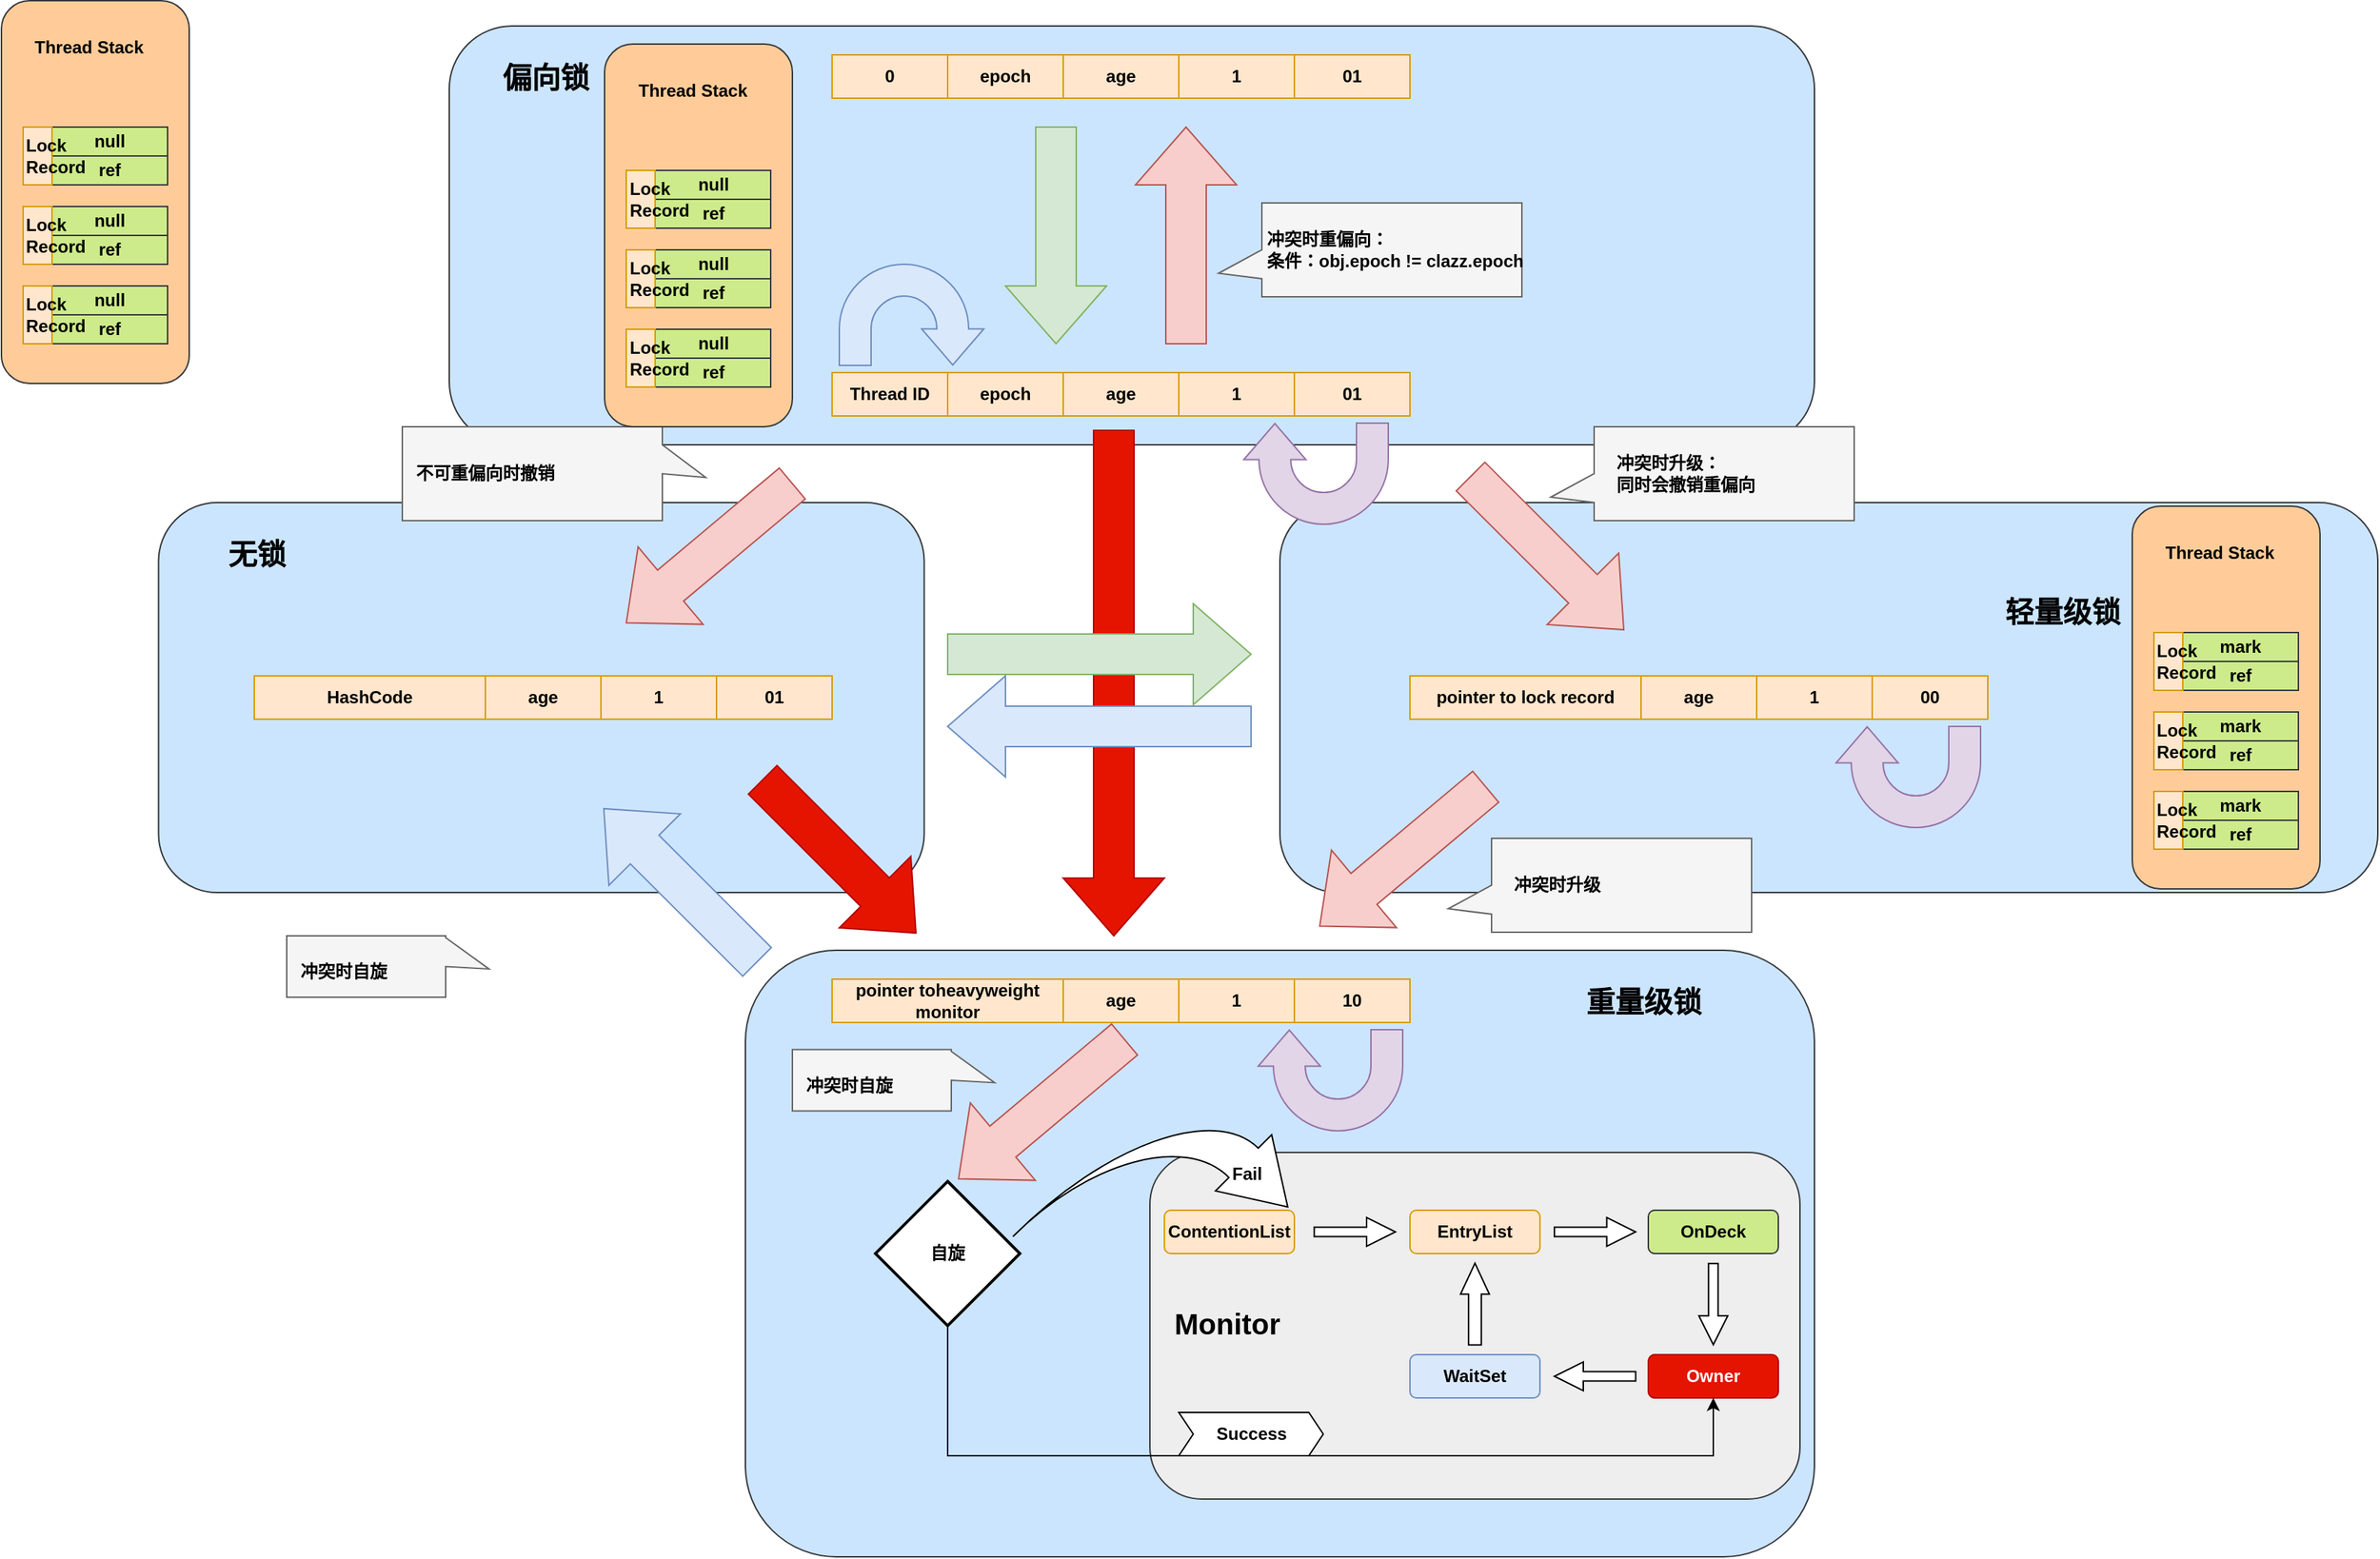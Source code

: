 <mxfile version="23.1.6" type="github">
  <diagram name="Page-1" id="7S4gwP7GIun9LXKWpcFd">
    <mxGraphModel dx="1434" dy="709" grid="1" gridSize="10" guides="1" tooltips="1" connect="1" arrows="1" fold="1" page="1" pageScale="1" pageWidth="1920" pageHeight="1200" math="0" shadow="0">
      <root>
        <mxCell id="0" />
        <mxCell id="1" parent="0" />
        <mxCell id="C1kWJ3NmRA7zD0mvkder-167" value="" style="rounded=1;whiteSpace=wrap;html=1;fillColor=#cce5ff;strokeColor=#36393d;" vertex="1" parent="1">
          <mxGeometry x="383.75" y="350" width="530" height="270" as="geometry" />
        </mxCell>
        <mxCell id="C1kWJ3NmRA7zD0mvkder-143" value="" style="rounded=1;whiteSpace=wrap;html=1;fillColor=#cce5ff;strokeColor=#36393d;" vertex="1" parent="1">
          <mxGeometry x="790" y="660" width="740" height="420" as="geometry" />
        </mxCell>
        <mxCell id="C1kWJ3NmRA7zD0mvkder-97" value="" style="rounded=1;whiteSpace=wrap;html=1;fillColor=#cce5ff;strokeColor=#36393d;" vertex="1" parent="1">
          <mxGeometry x="1160" y="350" width="760" height="270" as="geometry" />
        </mxCell>
        <mxCell id="C1kWJ3NmRA7zD0mvkder-92" value="" style="rounded=1;whiteSpace=wrap;html=1;fillColor=#cce5ff;strokeColor=#36393d;" vertex="1" parent="1">
          <mxGeometry x="585" y="20" width="945" height="290" as="geometry" />
        </mxCell>
        <mxCell id="C1kWJ3NmRA7zD0mvkder-2" value="0" style="rounded=0;whiteSpace=wrap;html=1;fillColor=#ffe6cc;strokeColor=#d79b00;fontStyle=1" vertex="1" parent="1">
          <mxGeometry x="850" y="40" width="80" height="30" as="geometry" />
        </mxCell>
        <mxCell id="C1kWJ3NmRA7zD0mvkder-3" value="epoch" style="rounded=0;whiteSpace=wrap;html=1;fillColor=#ffe6cc;strokeColor=#d79b00;fontStyle=1" vertex="1" parent="1">
          <mxGeometry x="930" y="40" width="80" height="30" as="geometry" />
        </mxCell>
        <mxCell id="C1kWJ3NmRA7zD0mvkder-4" value="01" style="rounded=0;whiteSpace=wrap;html=1;fillColor=#ffe6cc;strokeColor=#d79b00;fontStyle=1" vertex="1" parent="1">
          <mxGeometry x="1170" y="40" width="80" height="30" as="geometry" />
        </mxCell>
        <mxCell id="C1kWJ3NmRA7zD0mvkder-5" value="1" style="rounded=0;whiteSpace=wrap;html=1;fillColor=#ffe6cc;strokeColor=#d79b00;fontStyle=1" vertex="1" parent="1">
          <mxGeometry x="1090" y="40" width="80" height="30" as="geometry" />
        </mxCell>
        <mxCell id="C1kWJ3NmRA7zD0mvkder-6" value="age" style="rounded=0;whiteSpace=wrap;html=1;fillColor=#ffe6cc;strokeColor=#d79b00;fontStyle=1" vertex="1" parent="1">
          <mxGeometry x="1010" y="40" width="80" height="30" as="geometry" />
        </mxCell>
        <mxCell id="C1kWJ3NmRA7zD0mvkder-26" value="" style="html=1;shadow=0;dashed=0;align=center;verticalAlign=middle;shape=mxgraph.arrows2.arrow;dy=0.6;dx=40;direction=south;notch=0;fillColor=#d5e8d4;strokeColor=#82b366;" vertex="1" parent="1">
          <mxGeometry x="970" y="90" width="70" height="150" as="geometry" />
        </mxCell>
        <mxCell id="C1kWJ3NmRA7zD0mvkder-36" value="Thread ID" style="rounded=0;whiteSpace=wrap;html=1;fillColor=#ffe6cc;strokeColor=#d79b00;fontStyle=1" vertex="1" parent="1">
          <mxGeometry x="850" y="260" width="80" height="30" as="geometry" />
        </mxCell>
        <mxCell id="C1kWJ3NmRA7zD0mvkder-37" value="epoch" style="rounded=0;whiteSpace=wrap;html=1;fillColor=#ffe6cc;strokeColor=#d79b00;fontStyle=1" vertex="1" parent="1">
          <mxGeometry x="930" y="260" width="80" height="30" as="geometry" />
        </mxCell>
        <mxCell id="C1kWJ3NmRA7zD0mvkder-38" value="01" style="rounded=0;whiteSpace=wrap;html=1;fillColor=#ffe6cc;strokeColor=#d79b00;fontStyle=1" vertex="1" parent="1">
          <mxGeometry x="1170" y="260" width="80" height="30" as="geometry" />
        </mxCell>
        <mxCell id="C1kWJ3NmRA7zD0mvkder-39" value="1" style="rounded=0;whiteSpace=wrap;html=1;fillColor=#ffe6cc;strokeColor=#d79b00;fontStyle=1" vertex="1" parent="1">
          <mxGeometry x="1090" y="260" width="80" height="30" as="geometry" />
        </mxCell>
        <mxCell id="C1kWJ3NmRA7zD0mvkder-40" value="age" style="rounded=0;whiteSpace=wrap;html=1;fillColor=#ffe6cc;strokeColor=#d79b00;fontStyle=1" vertex="1" parent="1">
          <mxGeometry x="1010" y="260" width="80" height="30" as="geometry" />
        </mxCell>
        <mxCell id="C1kWJ3NmRA7zD0mvkder-42" value="" style="html=1;shadow=0;dashed=0;align=center;verticalAlign=middle;shape=mxgraph.arrows2.arrow;dy=0.6;dx=40;direction=south;notch=0;rotation=-180;fillColor=#f8cecc;strokeColor=#b85450;" vertex="1" parent="1">
          <mxGeometry x="1060" y="90" width="70" height="150" as="geometry" />
        </mxCell>
        <mxCell id="C1kWJ3NmRA7zD0mvkder-43" value="HashCode" style="rounded=0;whiteSpace=wrap;html=1;fillColor=#ffe6cc;strokeColor=#d79b00;fontStyle=1" vertex="1" parent="1">
          <mxGeometry x="450" y="470" width="160" height="30" as="geometry" />
        </mxCell>
        <mxCell id="C1kWJ3NmRA7zD0mvkder-45" value="01" style="rounded=0;whiteSpace=wrap;html=1;fillColor=#ffe6cc;strokeColor=#d79b00;fontStyle=1" vertex="1" parent="1">
          <mxGeometry x="770" y="470" width="80" height="30" as="geometry" />
        </mxCell>
        <mxCell id="C1kWJ3NmRA7zD0mvkder-46" value="1" style="rounded=0;whiteSpace=wrap;html=1;fillColor=#ffe6cc;strokeColor=#d79b00;fontStyle=1" vertex="1" parent="1">
          <mxGeometry x="690" y="470" width="80" height="30" as="geometry" />
        </mxCell>
        <mxCell id="C1kWJ3NmRA7zD0mvkder-47" value="age" style="rounded=0;whiteSpace=wrap;html=1;fillColor=#ffe6cc;strokeColor=#d79b00;fontStyle=1" vertex="1" parent="1">
          <mxGeometry x="610" y="470" width="80" height="30" as="geometry" />
        </mxCell>
        <mxCell id="C1kWJ3NmRA7zD0mvkder-48" value="pointer to lock record" style="rounded=0;whiteSpace=wrap;html=1;fillColor=#ffe6cc;strokeColor=#d79b00;fontStyle=1" vertex="1" parent="1">
          <mxGeometry x="1250" y="470" width="160" height="30" as="geometry" />
        </mxCell>
        <mxCell id="C1kWJ3NmRA7zD0mvkder-50" value="00" style="rounded=0;whiteSpace=wrap;html=1;fillColor=#ffe6cc;strokeColor=#d79b00;fontStyle=1" vertex="1" parent="1">
          <mxGeometry x="1570" y="470" width="80" height="30" as="geometry" />
        </mxCell>
        <mxCell id="C1kWJ3NmRA7zD0mvkder-51" value="1" style="rounded=0;whiteSpace=wrap;html=1;fillColor=#ffe6cc;strokeColor=#d79b00;fontStyle=1" vertex="1" parent="1">
          <mxGeometry x="1490" y="470" width="80" height="30" as="geometry" />
        </mxCell>
        <mxCell id="C1kWJ3NmRA7zD0mvkder-52" value="age" style="rounded=0;whiteSpace=wrap;html=1;fillColor=#ffe6cc;strokeColor=#d79b00;fontStyle=1" vertex="1" parent="1">
          <mxGeometry x="1410" y="470" width="80" height="30" as="geometry" />
        </mxCell>
        <mxCell id="C1kWJ3NmRA7zD0mvkder-53" value="" style="html=1;shadow=0;dashed=0;align=center;verticalAlign=middle;shape=mxgraph.arrows2.arrow;dy=0.6;dx=40;direction=south;notch=0;rotation=50;fillColor=#f8cecc;strokeColor=#b85450;" vertex="1" parent="1">
          <mxGeometry x="730" y="310" width="70" height="150" as="geometry" />
        </mxCell>
        <mxCell id="C1kWJ3NmRA7zD0mvkder-64" value="" style="html=1;shadow=0;dashed=0;align=center;verticalAlign=middle;shape=mxgraph.arrows2.arrow;dy=0.6;dx=40;direction=south;notch=0;rotation=-45;fillColor=#f8cecc;strokeColor=#b85450;" vertex="1" parent="1">
          <mxGeometry x="1310" y="310" width="70" height="150" as="geometry" />
        </mxCell>
        <mxCell id="C1kWJ3NmRA7zD0mvkder-65" value="pointer toheavyweight monitor" style="rounded=0;whiteSpace=wrap;html=1;fillColor=#ffe6cc;strokeColor=#d79b00;fontStyle=1" vertex="1" parent="1">
          <mxGeometry x="850" y="680" width="160" height="30" as="geometry" />
        </mxCell>
        <mxCell id="C1kWJ3NmRA7zD0mvkder-66" value="10" style="rounded=0;whiteSpace=wrap;html=1;fillColor=#ffe6cc;strokeColor=#d79b00;fontStyle=1" vertex="1" parent="1">
          <mxGeometry x="1170" y="680" width="80" height="30" as="geometry" />
        </mxCell>
        <mxCell id="C1kWJ3NmRA7zD0mvkder-67" value="1" style="rounded=0;whiteSpace=wrap;html=1;fillColor=#ffe6cc;strokeColor=#d79b00;fontStyle=1" vertex="1" parent="1">
          <mxGeometry x="1090" y="680" width="80" height="30" as="geometry" />
        </mxCell>
        <mxCell id="C1kWJ3NmRA7zD0mvkder-68" value="age" style="rounded=0;whiteSpace=wrap;html=1;fillColor=#ffe6cc;strokeColor=#d79b00;fontStyle=1" vertex="1" parent="1">
          <mxGeometry x="1010" y="680" width="80" height="30" as="geometry" />
        </mxCell>
        <mxCell id="C1kWJ3NmRA7zD0mvkder-69" value="" style="html=1;shadow=0;dashed=0;align=center;verticalAlign=middle;shape=mxgraph.arrows2.arrow;dy=0.6;dx=40;direction=south;notch=0;rotation=50;fillColor=#f8cecc;strokeColor=#b85450;" vertex="1" parent="1">
          <mxGeometry x="1210" y="520" width="70" height="150" as="geometry" />
        </mxCell>
        <mxCell id="C1kWJ3NmRA7zD0mvkder-70" value="" style="html=1;shadow=0;dashed=0;align=center;verticalAlign=middle;shape=mxgraph.arrows2.arrow;dy=0.6;dx=40;direction=south;notch=0;rotation=-45;fillColor=#e51400;fontColor=#ffffff;strokeColor=#B20000;" vertex="1" parent="1">
          <mxGeometry x="820" y="520" width="70" height="150" as="geometry" />
        </mxCell>
        <mxCell id="C1kWJ3NmRA7zD0mvkder-73" value="" style="html=1;shadow=0;dashed=0;align=center;verticalAlign=middle;shape=mxgraph.arrows2.uTurnArrow;dy=11;arrowHead=43;dx2=25;rotation=-90;fillColor=#e1d5e7;strokeColor=#9673a6;" vertex="1" parent="1">
          <mxGeometry x="1150" y="280" width="70" height="100" as="geometry" />
        </mxCell>
        <mxCell id="C1kWJ3NmRA7zD0mvkder-74" value="" style="html=1;shadow=0;dashed=0;align=center;verticalAlign=middle;shape=mxgraph.arrows2.uTurnArrow;dy=11;arrowHead=43;dx2=25;rotation=-90;fillColor=#e1d5e7;strokeColor=#9673a6;" vertex="1" parent="1">
          <mxGeometry x="1560" y="490" width="70" height="100" as="geometry" />
        </mxCell>
        <mxCell id="C1kWJ3NmRA7zD0mvkder-75" value="" style="html=1;shadow=0;dashed=0;align=center;verticalAlign=middle;shape=mxgraph.arrows2.uTurnArrow;dy=11;arrowHead=43;dx2=25;rotation=-90;fillColor=#e1d5e7;strokeColor=#9673a6;" vertex="1" parent="1">
          <mxGeometry x="1160" y="700" width="70" height="100" as="geometry" />
        </mxCell>
        <mxCell id="C1kWJ3NmRA7zD0mvkder-76" value="" style="html=1;shadow=0;dashed=0;align=center;verticalAlign=middle;shape=mxgraph.arrows2.arrow;dy=0.6;dx=40;direction=south;notch=0;rotation=135;fillColor=#dae8fc;strokeColor=#6c8ebf;" vertex="1" parent="1">
          <mxGeometry x="710" y="540" width="70" height="150" as="geometry" />
        </mxCell>
        <mxCell id="C1kWJ3NmRA7zD0mvkder-80" value="" style="html=1;shadow=0;dashed=0;align=center;verticalAlign=middle;shape=mxgraph.arrows2.arrow;dy=0.6;dx=40;direction=south;notch=0;fillColor=#e51400;fontColor=#ffffff;strokeColor=#B20000;" vertex="1" parent="1">
          <mxGeometry x="1010" y="300" width="70" height="350" as="geometry" />
        </mxCell>
        <mxCell id="C1kWJ3NmRA7zD0mvkder-78" value="" style="html=1;shadow=0;dashed=0;align=center;verticalAlign=middle;shape=mxgraph.arrows2.arrow;dy=0.6;dx=40;direction=south;notch=0;rotation=-90;fillColor=#d5e8d4;strokeColor=#82b366;" vertex="1" parent="1">
          <mxGeometry x="1000" y="350" width="70" height="210" as="geometry" />
        </mxCell>
        <mxCell id="C1kWJ3NmRA7zD0mvkder-72" value="" style="html=1;shadow=0;dashed=0;align=center;verticalAlign=middle;shape=mxgraph.arrows2.arrow;dy=0.6;dx=40;direction=south;notch=0;rotation=90;fillColor=#dae8fc;strokeColor=#6c8ebf;" vertex="1" parent="1">
          <mxGeometry x="1000" y="400" width="70" height="210" as="geometry" />
        </mxCell>
        <mxCell id="C1kWJ3NmRA7zD0mvkder-84" value="" style="shape=callout;whiteSpace=wrap;html=1;perimeter=calloutPerimeter;position2=0.75;rotation=90;fillColor=#f5f5f5;fontColor=#333333;strokeColor=#666666;" vertex="1" parent="1">
          <mxGeometry x="1190" y="70" width="65" height="210" as="geometry" />
        </mxCell>
        <mxCell id="C1kWJ3NmRA7zD0mvkder-85" value="冲突时重偏向：&lt;br&gt;条件：obj.epoch != clazz.epoch" style="text;strokeColor=none;align=left;fillColor=none;html=1;verticalAlign=middle;whiteSpace=wrap;rounded=0;fontStyle=1" vertex="1" parent="1">
          <mxGeometry x="1149" y="160" width="180" height="30" as="geometry" />
        </mxCell>
        <mxCell id="C1kWJ3NmRA7zD0mvkder-86" value="" style="shape=callout;whiteSpace=wrap;html=1;perimeter=calloutPerimeter;position2=0.75;rotation=90;fillColor=#f5f5f5;fontColor=#333333;strokeColor=#666666;" vertex="1" parent="1">
          <mxGeometry x="1420" y="225" width="65" height="210" as="geometry" />
        </mxCell>
        <mxCell id="C1kWJ3NmRA7zD0mvkder-87" value="冲突时升级：&lt;div&gt;同时会撤销重偏向&lt;br&gt;&lt;/div&gt;" style="text;strokeColor=none;align=left;fillColor=none;html=1;verticalAlign=middle;whiteSpace=wrap;rounded=0;fontStyle=1" vertex="1" parent="1">
          <mxGeometry x="1391" y="315" width="160" height="30" as="geometry" />
        </mxCell>
        <mxCell id="C1kWJ3NmRA7zD0mvkder-88" value="" style="shape=callout;whiteSpace=wrap;html=1;perimeter=calloutPerimeter;position2=0.46;rotation=-90;fillColor=#f5f5f5;fontColor=#333333;strokeColor=#666666;" vertex="1" parent="1">
          <mxGeometry x="625" y="225" width="65" height="210" as="geometry" />
        </mxCell>
        <mxCell id="C1kWJ3NmRA7zD0mvkder-89" value="不可重偏向时撤销" style="text;strokeColor=none;align=left;fillColor=none;html=1;verticalAlign=middle;whiteSpace=wrap;rounded=0;fontStyle=1" vertex="1" parent="1">
          <mxGeometry x="560" y="315" width="160" height="30" as="geometry" />
        </mxCell>
        <mxCell id="C1kWJ3NmRA7zD0mvkder-90" value="" style="shape=callout;whiteSpace=wrap;html=1;perimeter=calloutPerimeter;position2=0.75;rotation=90;fillColor=#f5f5f5;fontColor=#333333;strokeColor=#666666;" vertex="1" parent="1">
          <mxGeometry x="1349" y="510" width="65" height="210" as="geometry" />
        </mxCell>
        <mxCell id="C1kWJ3NmRA7zD0mvkder-91" value="冲突时升级" style="text;strokeColor=none;align=left;fillColor=none;html=1;verticalAlign=middle;whiteSpace=wrap;rounded=0;fontStyle=1" vertex="1" parent="1">
          <mxGeometry x="1320" y="600" width="160" height="30" as="geometry" />
        </mxCell>
        <mxCell id="C1kWJ3NmRA7zD0mvkder-96" value="&lt;font style=&quot;font-size: 20px;&quot;&gt;偏向锁&lt;br&gt;&lt;/font&gt;" style="text;strokeColor=none;align=left;fillColor=none;html=1;verticalAlign=middle;whiteSpace=wrap;rounded=0;fontStyle=1" vertex="1" parent="1">
          <mxGeometry x="620" y="40" width="90" height="30" as="geometry" />
        </mxCell>
        <mxCell id="C1kWJ3NmRA7zD0mvkder-98" value="" style="rounded=1;whiteSpace=wrap;html=1;rotation=90;fillColor=#ffcc99;strokeColor=#36393d;" vertex="1" parent="1">
          <mxGeometry x="207.5" y="70" width="265" height="130" as="geometry" />
        </mxCell>
        <mxCell id="C1kWJ3NmRA7zD0mvkder-94" value="null" style="rounded=0;whiteSpace=wrap;html=1;fillColor=#cdeb8b;strokeColor=#36393d;fontStyle=1" vertex="1" parent="1">
          <mxGeometry x="310" y="90" width="80" height="20" as="geometry" />
        </mxCell>
        <mxCell id="C1kWJ3NmRA7zD0mvkder-95" value="ref" style="rounded=0;whiteSpace=wrap;html=1;fillColor=#cdeb8b;strokeColor=#36393d;fontStyle=1" vertex="1" parent="1">
          <mxGeometry x="310" y="110" width="80" height="20" as="geometry" />
        </mxCell>
        <mxCell id="C1kWJ3NmRA7zD0mvkder-99" value="null" style="rounded=0;whiteSpace=wrap;html=1;fillColor=#cdeb8b;strokeColor=#36393d;fontStyle=1" vertex="1" parent="1">
          <mxGeometry x="310" y="145" width="80" height="20" as="geometry" />
        </mxCell>
        <mxCell id="C1kWJ3NmRA7zD0mvkder-100" value="ref" style="rounded=0;whiteSpace=wrap;html=1;fillColor=#cdeb8b;strokeColor=#36393d;fontStyle=1" vertex="1" parent="1">
          <mxGeometry x="310" y="165" width="80" height="20" as="geometry" />
        </mxCell>
        <mxCell id="C1kWJ3NmRA7zD0mvkder-101" value="null" style="rounded=0;whiteSpace=wrap;html=1;fillColor=#cdeb8b;strokeColor=#36393d;fontStyle=1" vertex="1" parent="1">
          <mxGeometry x="310" y="200" width="80" height="20" as="geometry" />
        </mxCell>
        <mxCell id="C1kWJ3NmRA7zD0mvkder-102" value="ref" style="rounded=0;whiteSpace=wrap;html=1;fillColor=#cdeb8b;strokeColor=#36393d;fontStyle=1" vertex="1" parent="1">
          <mxGeometry x="310" y="220" width="80" height="20" as="geometry" />
        </mxCell>
        <mxCell id="C1kWJ3NmRA7zD0mvkder-104" value="Thread Stack" style="text;strokeColor=none;align=left;fillColor=none;html=1;verticalAlign=middle;whiteSpace=wrap;rounded=0;fontStyle=1" vertex="1" parent="1">
          <mxGeometry x="296.25" y="20" width="87.5" height="30" as="geometry" />
        </mxCell>
        <mxCell id="C1kWJ3NmRA7zD0mvkder-106" value="Lock Record" style="text;strokeColor=#d79b00;align=left;fillColor=#ffe6cc;html=1;verticalAlign=middle;whiteSpace=wrap;rounded=0;fontStyle=1" vertex="1" parent="1">
          <mxGeometry x="290" y="90" width="20" height="40" as="geometry" />
        </mxCell>
        <mxCell id="C1kWJ3NmRA7zD0mvkder-108" value="Lock Record" style="text;strokeColor=#d79b00;align=left;fillColor=#ffe6cc;html=1;verticalAlign=middle;whiteSpace=wrap;rounded=0;fontStyle=1" vertex="1" parent="1">
          <mxGeometry x="290" y="145" width="20" height="40" as="geometry" />
        </mxCell>
        <mxCell id="C1kWJ3NmRA7zD0mvkder-109" value="Lock Record" style="text;strokeColor=#d79b00;align=left;fillColor=#ffe6cc;html=1;verticalAlign=middle;whiteSpace=wrap;rounded=0;fontStyle=1" vertex="1" parent="1">
          <mxGeometry x="290" y="200" width="20" height="40" as="geometry" />
        </mxCell>
        <mxCell id="C1kWJ3NmRA7zD0mvkder-120" value="" style="rounded=1;whiteSpace=wrap;html=1;rotation=90;fillColor=#ffcc99;strokeColor=#36393d;" vertex="1" parent="1">
          <mxGeometry x="625" y="100" width="265" height="130" as="geometry" />
        </mxCell>
        <mxCell id="C1kWJ3NmRA7zD0mvkder-121" value="null" style="rounded=0;whiteSpace=wrap;html=1;fillColor=#cdeb8b;strokeColor=#36393d;fontStyle=1" vertex="1" parent="1">
          <mxGeometry x="727.5" y="120" width="80" height="20" as="geometry" />
        </mxCell>
        <mxCell id="C1kWJ3NmRA7zD0mvkder-122" value="ref" style="rounded=0;whiteSpace=wrap;html=1;fillColor=#cdeb8b;strokeColor=#36393d;fontStyle=1" vertex="1" parent="1">
          <mxGeometry x="727.5" y="140" width="80" height="20" as="geometry" />
        </mxCell>
        <mxCell id="C1kWJ3NmRA7zD0mvkder-123" value="null" style="rounded=0;whiteSpace=wrap;html=1;fillColor=#cdeb8b;strokeColor=#36393d;fontStyle=1" vertex="1" parent="1">
          <mxGeometry x="727.5" y="175" width="80" height="20" as="geometry" />
        </mxCell>
        <mxCell id="C1kWJ3NmRA7zD0mvkder-124" value="ref" style="rounded=0;whiteSpace=wrap;html=1;fillColor=#cdeb8b;strokeColor=#36393d;fontStyle=1" vertex="1" parent="1">
          <mxGeometry x="727.5" y="195" width="80" height="20" as="geometry" />
        </mxCell>
        <mxCell id="C1kWJ3NmRA7zD0mvkder-125" value="null" style="rounded=0;whiteSpace=wrap;html=1;fillColor=#cdeb8b;strokeColor=#36393d;fontStyle=1" vertex="1" parent="1">
          <mxGeometry x="727.5" y="230" width="80" height="20" as="geometry" />
        </mxCell>
        <mxCell id="C1kWJ3NmRA7zD0mvkder-126" value="ref" style="rounded=0;whiteSpace=wrap;html=1;fillColor=#cdeb8b;strokeColor=#36393d;fontStyle=1" vertex="1" parent="1">
          <mxGeometry x="727.5" y="250" width="80" height="20" as="geometry" />
        </mxCell>
        <mxCell id="C1kWJ3NmRA7zD0mvkder-127" value="Thread Stack" style="text;strokeColor=none;align=left;fillColor=none;html=1;verticalAlign=middle;whiteSpace=wrap;rounded=0;fontStyle=1" vertex="1" parent="1">
          <mxGeometry x="713.75" y="50" width="87.5" height="30" as="geometry" />
        </mxCell>
        <mxCell id="C1kWJ3NmRA7zD0mvkder-128" value="Lock Record" style="text;strokeColor=#d79b00;align=left;fillColor=#ffe6cc;html=1;verticalAlign=middle;whiteSpace=wrap;rounded=0;fontStyle=1" vertex="1" parent="1">
          <mxGeometry x="707.5" y="120" width="20" height="40" as="geometry" />
        </mxCell>
        <mxCell id="C1kWJ3NmRA7zD0mvkder-129" value="Lock Record" style="text;strokeColor=#d79b00;align=left;fillColor=#ffe6cc;html=1;verticalAlign=middle;whiteSpace=wrap;rounded=0;fontStyle=1" vertex="1" parent="1">
          <mxGeometry x="707.5" y="175" width="20" height="40" as="geometry" />
        </mxCell>
        <mxCell id="C1kWJ3NmRA7zD0mvkder-130" value="Lock Record" style="text;strokeColor=#d79b00;align=left;fillColor=#ffe6cc;html=1;verticalAlign=middle;whiteSpace=wrap;rounded=0;fontStyle=1" vertex="1" parent="1">
          <mxGeometry x="707.5" y="230" width="20" height="40" as="geometry" />
        </mxCell>
        <mxCell id="C1kWJ3NmRA7zD0mvkder-144" value="&lt;font style=&quot;font-size: 20px;&quot;&gt;重量级锁&lt;br&gt;&lt;/font&gt;" style="text;strokeColor=none;align=left;fillColor=none;html=1;verticalAlign=middle;whiteSpace=wrap;rounded=0;fontStyle=1" vertex="1" parent="1">
          <mxGeometry x="1370" y="680" width="90" height="30" as="geometry" />
        </mxCell>
        <mxCell id="C1kWJ3NmRA7zD0mvkder-148" value="" style="rounded=1;whiteSpace=wrap;html=1;fillColor=#eeeeee;strokeColor=#36393d;" vertex="1" parent="1">
          <mxGeometry x="1070" y="800" width="450" height="240" as="geometry" />
        </mxCell>
        <mxCell id="C1kWJ3NmRA7zD0mvkder-153" value="&lt;b&gt;ContentionList&lt;/b&gt;" style="rounded=1;whiteSpace=wrap;html=1;fillColor=#ffe6cc;strokeColor=#d79b00;" vertex="1" parent="1">
          <mxGeometry x="1080" y="840" width="90" height="30" as="geometry" />
        </mxCell>
        <mxCell id="C1kWJ3NmRA7zD0mvkder-155" value="&lt;font style=&quot;font-size: 20px;&quot;&gt;轻量级锁&lt;br&gt;&lt;/font&gt;" style="text;strokeColor=none;align=left;fillColor=none;html=1;verticalAlign=middle;whiteSpace=wrap;rounded=0;fontStyle=1" vertex="1" parent="1">
          <mxGeometry x="1660" y="410" width="90" height="30" as="geometry" />
        </mxCell>
        <mxCell id="C1kWJ3NmRA7zD0mvkder-156" value="" style="rounded=1;whiteSpace=wrap;html=1;rotation=90;fillColor=#ffcc99;strokeColor=#36393d;" vertex="1" parent="1">
          <mxGeometry x="1682.5" y="420" width="265" height="130" as="geometry" />
        </mxCell>
        <mxCell id="C1kWJ3NmRA7zD0mvkder-157" value="mark" style="rounded=0;whiteSpace=wrap;html=1;fillColor=#cdeb8b;strokeColor=#36393d;fontStyle=1" vertex="1" parent="1">
          <mxGeometry x="1785" y="440" width="80" height="20" as="geometry" />
        </mxCell>
        <mxCell id="C1kWJ3NmRA7zD0mvkder-158" value="ref" style="rounded=0;whiteSpace=wrap;html=1;fillColor=#cdeb8b;strokeColor=#36393d;fontStyle=1" vertex="1" parent="1">
          <mxGeometry x="1785" y="460" width="80" height="20" as="geometry" />
        </mxCell>
        <mxCell id="C1kWJ3NmRA7zD0mvkder-159" value="mark" style="rounded=0;whiteSpace=wrap;html=1;fillColor=#cdeb8b;strokeColor=#36393d;fontStyle=1" vertex="1" parent="1">
          <mxGeometry x="1785" y="495" width="80" height="20" as="geometry" />
        </mxCell>
        <mxCell id="C1kWJ3NmRA7zD0mvkder-160" value="ref" style="rounded=0;whiteSpace=wrap;html=1;fillColor=#cdeb8b;strokeColor=#36393d;fontStyle=1" vertex="1" parent="1">
          <mxGeometry x="1785" y="515" width="80" height="20" as="geometry" />
        </mxCell>
        <mxCell id="C1kWJ3NmRA7zD0mvkder-161" value="mark" style="rounded=0;whiteSpace=wrap;html=1;fillColor=#cdeb8b;strokeColor=#36393d;fontStyle=1" vertex="1" parent="1">
          <mxGeometry x="1785" y="550" width="80" height="20" as="geometry" />
        </mxCell>
        <mxCell id="C1kWJ3NmRA7zD0mvkder-162" value="ref" style="rounded=0;whiteSpace=wrap;html=1;fillColor=#cdeb8b;strokeColor=#36393d;fontStyle=1" vertex="1" parent="1">
          <mxGeometry x="1785" y="570" width="80" height="20" as="geometry" />
        </mxCell>
        <mxCell id="C1kWJ3NmRA7zD0mvkder-163" value="Thread Stack" style="text;strokeColor=none;align=left;fillColor=none;html=1;verticalAlign=middle;whiteSpace=wrap;rounded=0;fontStyle=1" vertex="1" parent="1">
          <mxGeometry x="1771.25" y="370" width="87.5" height="30" as="geometry" />
        </mxCell>
        <mxCell id="C1kWJ3NmRA7zD0mvkder-164" value="Lock Record" style="text;strokeColor=#d79b00;align=left;fillColor=#ffe6cc;html=1;verticalAlign=middle;whiteSpace=wrap;rounded=0;fontStyle=1" vertex="1" parent="1">
          <mxGeometry x="1765" y="440" width="20" height="40" as="geometry" />
        </mxCell>
        <mxCell id="C1kWJ3NmRA7zD0mvkder-165" value="Lock Record" style="text;strokeColor=#d79b00;align=left;fillColor=#ffe6cc;html=1;verticalAlign=middle;whiteSpace=wrap;rounded=0;fontStyle=1" vertex="1" parent="1">
          <mxGeometry x="1765" y="495" width="20" height="40" as="geometry" />
        </mxCell>
        <mxCell id="C1kWJ3NmRA7zD0mvkder-166" value="Lock Record" style="text;strokeColor=#d79b00;align=left;fillColor=#ffe6cc;html=1;verticalAlign=middle;whiteSpace=wrap;rounded=0;fontStyle=1" vertex="1" parent="1">
          <mxGeometry x="1765" y="550" width="20" height="40" as="geometry" />
        </mxCell>
        <mxCell id="C1kWJ3NmRA7zD0mvkder-168" value="&lt;font style=&quot;font-size: 20px;&quot;&gt;无锁&lt;/font&gt;" style="text;strokeColor=none;align=left;fillColor=none;html=1;verticalAlign=middle;whiteSpace=wrap;rounded=0;fontStyle=1" vertex="1" parent="1">
          <mxGeometry x="430" y="370" width="90" height="30" as="geometry" />
        </mxCell>
        <mxCell id="C1kWJ3NmRA7zD0mvkder-169" value="&lt;b&gt;EntryList&lt;/b&gt;" style="rounded=1;whiteSpace=wrap;html=1;fillColor=#ffe6cc;strokeColor=#d79b00;" vertex="1" parent="1">
          <mxGeometry x="1250" y="840" width="90" height="30" as="geometry" />
        </mxCell>
        <mxCell id="C1kWJ3NmRA7zD0mvkder-170" value="&lt;b&gt;OnDeck&lt;/b&gt;" style="rounded=1;whiteSpace=wrap;html=1;fillColor=#cdeb8b;strokeColor=#36393d;" vertex="1" parent="1">
          <mxGeometry x="1415" y="840" width="90" height="30" as="geometry" />
        </mxCell>
        <mxCell id="C1kWJ3NmRA7zD0mvkder-171" value="&lt;b&gt;Owner&lt;/b&gt;" style="rounded=1;whiteSpace=wrap;html=1;fillColor=#e51400;fontColor=#ffffff;strokeColor=#B20000;" vertex="1" parent="1">
          <mxGeometry x="1415" y="940" width="90" height="30" as="geometry" />
        </mxCell>
        <mxCell id="C1kWJ3NmRA7zD0mvkder-172" value="&lt;b&gt;WaitSet&lt;/b&gt;" style="rounded=1;whiteSpace=wrap;html=1;fillColor=#dae8fc;strokeColor=#6c8ebf;" vertex="1" parent="1">
          <mxGeometry x="1250" y="940" width="90" height="30" as="geometry" />
        </mxCell>
        <mxCell id="C1kWJ3NmRA7zD0mvkder-176" value="" style="html=1;shadow=0;dashed=0;align=center;verticalAlign=middle;shape=mxgraph.arrows2.arrow;dy=0.67;dx=20;notch=0;" vertex="1" parent="1">
          <mxGeometry x="1183.75" y="845" width="56.25" height="20" as="geometry" />
        </mxCell>
        <mxCell id="C1kWJ3NmRA7zD0mvkder-177" value="" style="html=1;shadow=0;dashed=0;align=center;verticalAlign=middle;shape=mxgraph.arrows2.arrow;dy=0.67;dx=20;notch=0;" vertex="1" parent="1">
          <mxGeometry x="1350" y="845" width="56.25" height="20" as="geometry" />
        </mxCell>
        <mxCell id="C1kWJ3NmRA7zD0mvkder-178" value="" style="html=1;shadow=0;dashed=0;align=center;verticalAlign=middle;shape=mxgraph.arrows2.arrow;dy=0.67;dx=20;notch=0;rotation=90;" vertex="1" parent="1">
          <mxGeometry x="1431.88" y="895" width="56.25" height="20" as="geometry" />
        </mxCell>
        <mxCell id="C1kWJ3NmRA7zD0mvkder-179" value="" style="html=1;shadow=0;dashed=0;align=center;verticalAlign=middle;shape=mxgraph.arrows2.arrow;dy=0.67;dx=20;notch=0;rotation=-180;" vertex="1" parent="1">
          <mxGeometry x="1350" y="945" width="56.25" height="20" as="geometry" />
        </mxCell>
        <mxCell id="C1kWJ3NmRA7zD0mvkder-180" value="" style="html=1;shadow=0;dashed=0;align=center;verticalAlign=middle;shape=mxgraph.arrows2.arrow;dy=0.56;dx=21.45;notch=0;rotation=-180;direction=south;" vertex="1" parent="1">
          <mxGeometry x="1285" y="876.71" width="20" height="56.57" as="geometry" />
        </mxCell>
        <mxCell id="C1kWJ3NmRA7zD0mvkder-209" style="edgeStyle=orthogonalEdgeStyle;rounded=0;orthogonalLoop=1;jettySize=auto;html=1;entryX=0.5;entryY=1;entryDx=0;entryDy=0;labelBackgroundColor=#000000;fontColor=#000000;fontSize=20;labelBorderColor=default;" edge="1" parent="1" source="C1kWJ3NmRA7zD0mvkder-182" target="C1kWJ3NmRA7zD0mvkder-171">
          <mxGeometry relative="1" as="geometry">
            <Array as="points">
              <mxPoint x="930" y="1010" />
              <mxPoint x="1460" y="1010" />
            </Array>
          </mxGeometry>
        </mxCell>
        <mxCell id="C1kWJ3NmRA7zD0mvkder-182" value="&lt;b&gt;自旋&lt;br&gt;&lt;/b&gt;" style="strokeWidth=2;html=1;shape=mxgraph.flowchart.decision;whiteSpace=wrap;" vertex="1" parent="1">
          <mxGeometry x="880" y="820" width="100" height="100" as="geometry" />
        </mxCell>
        <mxCell id="C1kWJ3NmRA7zD0mvkder-183" value="" style="html=1;shadow=0;dashed=0;align=center;verticalAlign=middle;shape=mxgraph.arrows2.arrow;dy=0.6;dx=40;direction=south;notch=0;rotation=50;fillColor=#f8cecc;strokeColor=#b85450;" vertex="1" parent="1">
          <mxGeometry x="960" y="695" width="70" height="150" as="geometry" />
        </mxCell>
        <mxCell id="C1kWJ3NmRA7zD0mvkder-186" value="" style="shape=callout;whiteSpace=wrap;html=1;perimeter=calloutPerimeter;position2=0.46;rotation=-90;fillColor=#f5f5f5;fontColor=#333333;strokeColor=#666666;" vertex="1" parent="1">
          <mxGeometry x="521.25" y="601.25" width="42.5" height="140" as="geometry" />
        </mxCell>
        <mxCell id="C1kWJ3NmRA7zD0mvkder-187" value="冲突时自旋" style="text;strokeColor=none;align=left;fillColor=none;html=1;verticalAlign=middle;whiteSpace=wrap;rounded=0;fontStyle=1" vertex="1" parent="1">
          <mxGeometry x="480" y="660" width="70" height="30" as="geometry" />
        </mxCell>
        <mxCell id="C1kWJ3NmRA7zD0mvkder-188" value="" style="shape=callout;whiteSpace=wrap;html=1;perimeter=calloutPerimeter;position2=0.46;rotation=-90;fillColor=#f5f5f5;fontColor=#333333;strokeColor=#666666;" vertex="1" parent="1">
          <mxGeometry x="871.25" y="680" width="42.5" height="140" as="geometry" />
        </mxCell>
        <mxCell id="C1kWJ3NmRA7zD0mvkder-189" value="冲突时自旋" style="text;strokeColor=none;align=left;fillColor=none;html=1;verticalAlign=middle;whiteSpace=wrap;rounded=0;fontStyle=1" vertex="1" parent="1">
          <mxGeometry x="830" y="738.75" width="70" height="30" as="geometry" />
        </mxCell>
        <mxCell id="C1kWJ3NmRA7zD0mvkder-192" value="" style="html=1;shadow=0;dashed=0;align=center;verticalAlign=middle;shape=mxgraph.arrows2.jumpInArrow;dy=14.37;dx=43.23;arrowHead=55;rotation=45;" vertex="1" parent="1">
          <mxGeometry x="1020" y="750" width="120" height="176.57" as="geometry" />
        </mxCell>
        <mxCell id="C1kWJ3NmRA7zD0mvkder-210" value="&lt;b&gt;Success&lt;/b&gt;" style="html=1;shadow=0;dashed=0;align=center;verticalAlign=middle;shape=mxgraph.arrows2.arrow;dy=0;dx=10;notch=10;" vertex="1" parent="1">
          <mxGeometry x="1090" y="980" width="100" height="30" as="geometry" />
        </mxCell>
        <mxCell id="C1kWJ3NmRA7zD0mvkder-212" value="Fail" style="text;strokeColor=none;align=left;fillColor=none;html=1;verticalAlign=middle;whiteSpace=wrap;rounded=0;fontStyle=1" vertex="1" parent="1">
          <mxGeometry x="1125" y="800" width="35" height="30" as="geometry" />
        </mxCell>
        <mxCell id="C1kWJ3NmRA7zD0mvkder-213" value="" style="html=1;shadow=0;dashed=0;align=center;verticalAlign=middle;shape=mxgraph.arrows2.uTurnArrow;dy=11;arrowHead=43;dx2=25;rotation=90;fillColor=#dae8fc;strokeColor=#6c8ebf;" vertex="1" parent="1">
          <mxGeometry x="870" y="170" width="70" height="100" as="geometry" />
        </mxCell>
        <mxCell id="C1kWJ3NmRA7zD0mvkder-214" value="&lt;font style=&quot;font-size: 20px;&quot;&gt;Monitor&lt;br&gt;&lt;/font&gt;" style="text;strokeColor=none;align=left;fillColor=none;html=1;verticalAlign=middle;whiteSpace=wrap;rounded=0;fontStyle=1" vertex="1" parent="1">
          <mxGeometry x="1085" y="903.28" width="90" height="30" as="geometry" />
        </mxCell>
      </root>
    </mxGraphModel>
  </diagram>
</mxfile>

